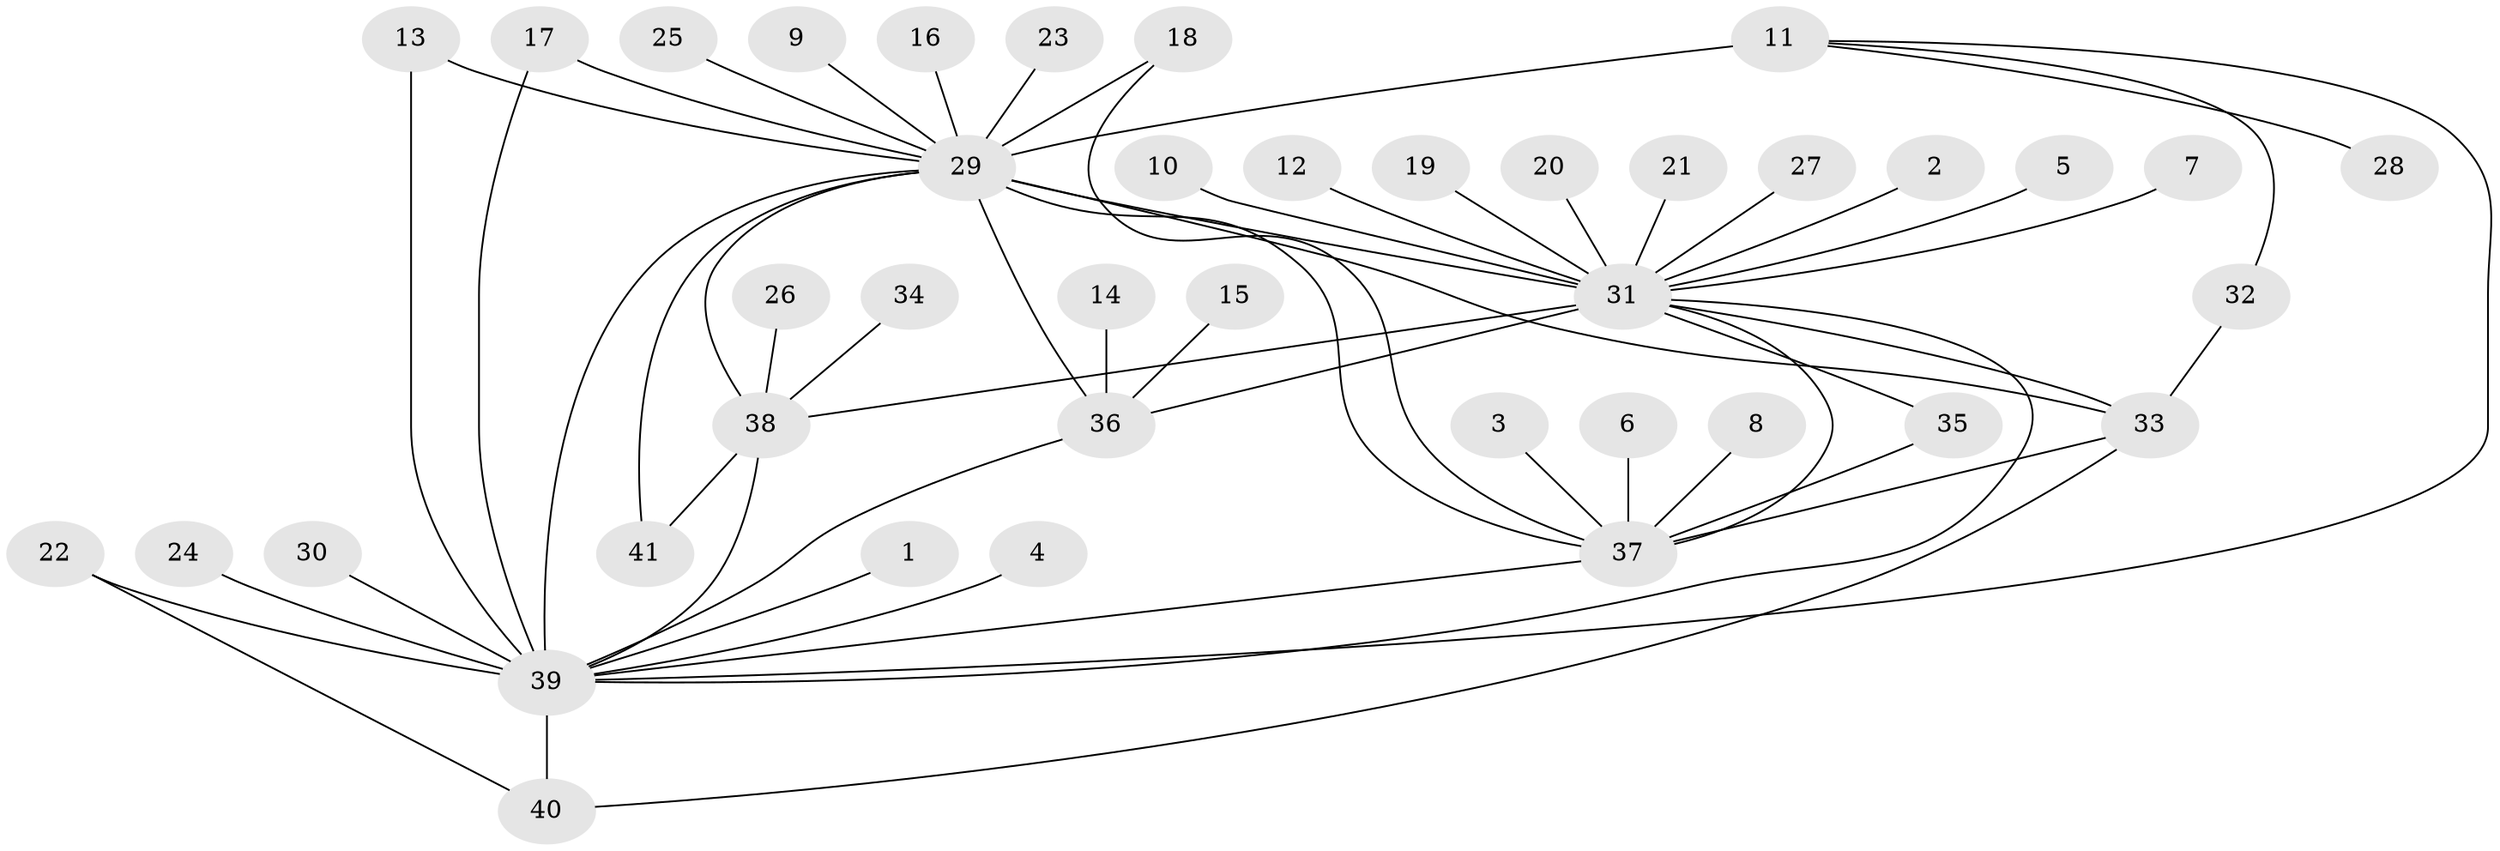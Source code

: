 // original degree distribution, {15: 0.012345679012345678, 10: 0.012345679012345678, 9: 0.012345679012345678, 18: 0.012345679012345678, 7: 0.04938271604938271, 1: 0.48148148148148145, 11: 0.012345679012345678, 12: 0.012345679012345678, 3: 0.09876543209876543, 5: 0.024691358024691357, 2: 0.20987654320987653, 6: 0.012345679012345678, 4: 0.04938271604938271}
// Generated by graph-tools (version 1.1) at 2025/49/03/09/25 03:49:51]
// undirected, 41 vertices, 58 edges
graph export_dot {
graph [start="1"]
  node [color=gray90,style=filled];
  1;
  2;
  3;
  4;
  5;
  6;
  7;
  8;
  9;
  10;
  11;
  12;
  13;
  14;
  15;
  16;
  17;
  18;
  19;
  20;
  21;
  22;
  23;
  24;
  25;
  26;
  27;
  28;
  29;
  30;
  31;
  32;
  33;
  34;
  35;
  36;
  37;
  38;
  39;
  40;
  41;
  1 -- 39 [weight=1.0];
  2 -- 31 [weight=1.0];
  3 -- 37 [weight=1.0];
  4 -- 39 [weight=1.0];
  5 -- 31 [weight=1.0];
  6 -- 37 [weight=1.0];
  7 -- 31 [weight=1.0];
  8 -- 37 [weight=1.0];
  9 -- 29 [weight=1.0];
  10 -- 31 [weight=1.0];
  11 -- 28 [weight=1.0];
  11 -- 29 [weight=3.0];
  11 -- 32 [weight=1.0];
  11 -- 39 [weight=1.0];
  12 -- 31 [weight=1.0];
  13 -- 29 [weight=1.0];
  13 -- 39 [weight=1.0];
  14 -- 36 [weight=1.0];
  15 -- 36 [weight=1.0];
  16 -- 29 [weight=1.0];
  17 -- 29 [weight=1.0];
  17 -- 39 [weight=1.0];
  18 -- 29 [weight=2.0];
  18 -- 37 [weight=1.0];
  19 -- 31 [weight=1.0];
  20 -- 31 [weight=1.0];
  21 -- 31 [weight=1.0];
  22 -- 39 [weight=1.0];
  22 -- 40 [weight=1.0];
  23 -- 29 [weight=1.0];
  24 -- 39 [weight=1.0];
  25 -- 29 [weight=1.0];
  26 -- 38 [weight=1.0];
  27 -- 31 [weight=1.0];
  29 -- 31 [weight=3.0];
  29 -- 33 [weight=1.0];
  29 -- 36 [weight=1.0];
  29 -- 37 [weight=2.0];
  29 -- 38 [weight=1.0];
  29 -- 39 [weight=3.0];
  29 -- 41 [weight=1.0];
  30 -- 39 [weight=1.0];
  31 -- 33 [weight=1.0];
  31 -- 35 [weight=1.0];
  31 -- 36 [weight=1.0];
  31 -- 37 [weight=1.0];
  31 -- 38 [weight=1.0];
  31 -- 39 [weight=1.0];
  32 -- 33 [weight=1.0];
  33 -- 37 [weight=2.0];
  33 -- 40 [weight=1.0];
  34 -- 38 [weight=1.0];
  35 -- 37 [weight=1.0];
  36 -- 39 [weight=1.0];
  37 -- 39 [weight=1.0];
  38 -- 39 [weight=1.0];
  38 -- 41 [weight=1.0];
  39 -- 40 [weight=2.0];
}

